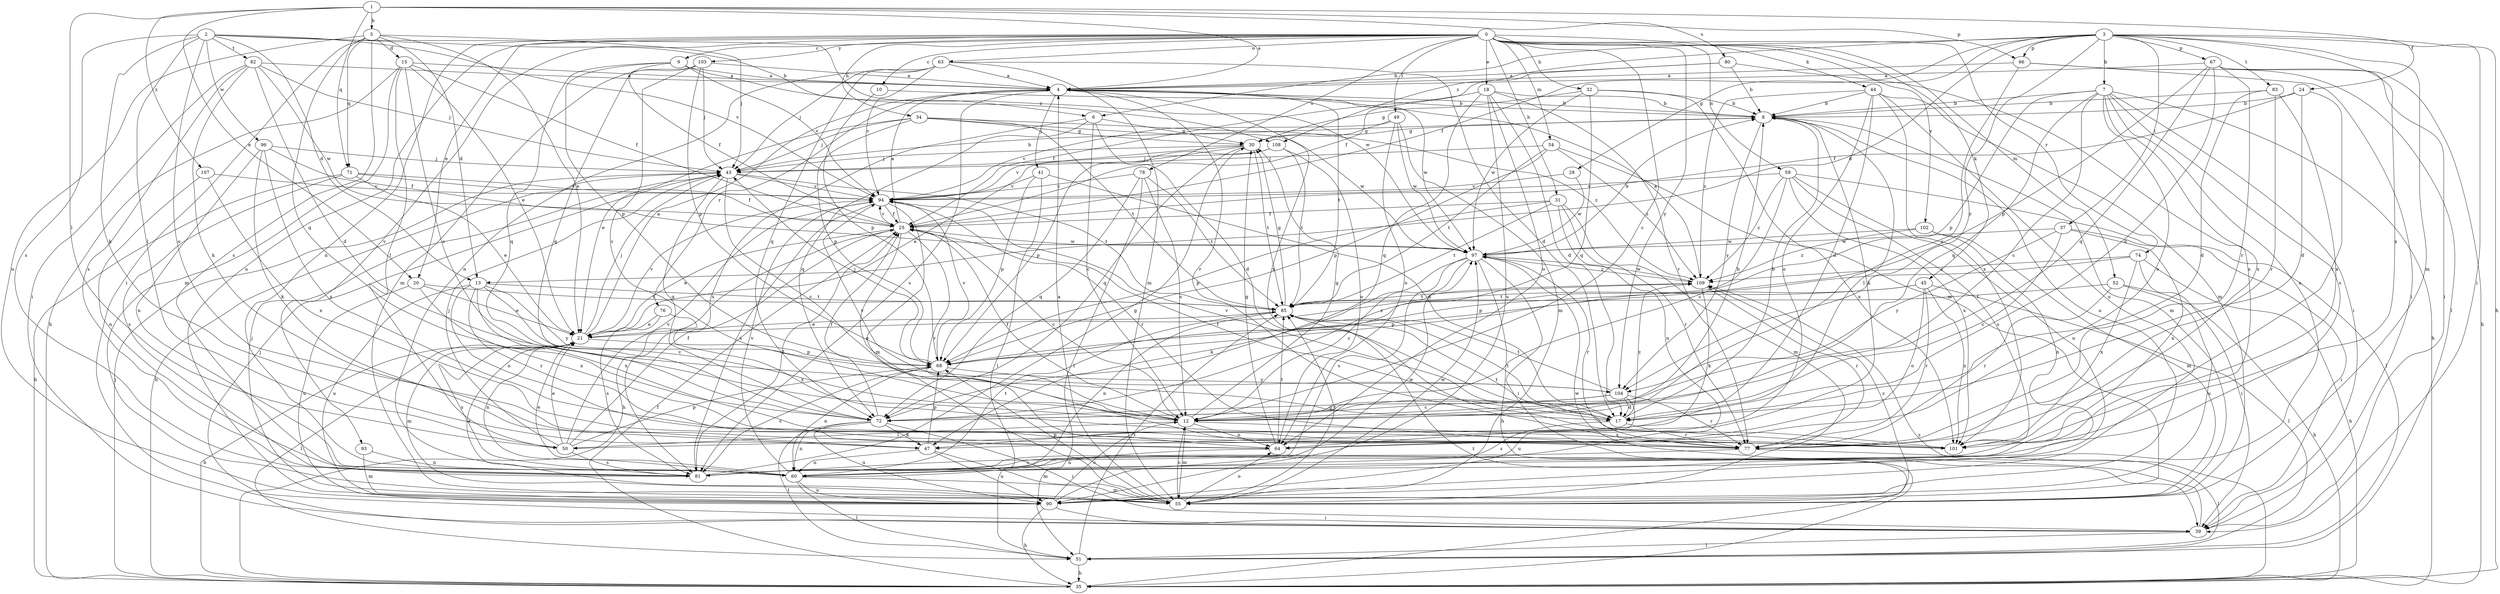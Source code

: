 strict digraph  {
0;
1;
2;
3;
4;
5;
6;
7;
8;
9;
10;
12;
13;
15;
17;
18;
20;
21;
24;
25;
28;
30;
31;
32;
34;
35;
37;
39;
41;
43;
44;
45;
47;
49;
50;
51;
52;
54;
55;
59;
60;
63;
64;
66;
67;
68;
71;
72;
74;
76;
77;
78;
80;
81;
82;
83;
85;
90;
93;
94;
96;
97;
101;
102;
103;
104;
107;
108;
109;
0 -> 9  [label=c];
0 -> 10  [label=c];
0 -> 12  [label=c];
0 -> 18  [label=e];
0 -> 20  [label=e];
0 -> 31  [label=h];
0 -> 32  [label=h];
0 -> 34  [label=h];
0 -> 44  [label=k];
0 -> 45  [label=k];
0 -> 49  [label=l];
0 -> 52  [label=m];
0 -> 54  [label=m];
0 -> 59  [label=n];
0 -> 60  [label=n];
0 -> 63  [label=o];
0 -> 74  [label=r];
0 -> 78  [label=s];
0 -> 90  [label=u];
0 -> 93  [label=v];
0 -> 102  [label=y];
0 -> 103  [label=y];
0 -> 104  [label=y];
1 -> 4  [label=a];
1 -> 5  [label=b];
1 -> 20  [label=e];
1 -> 24  [label=f];
1 -> 50  [label=l];
1 -> 66  [label=p];
1 -> 71  [label=q];
1 -> 80  [label=s];
1 -> 107  [label=z];
2 -> 6  [label=b];
2 -> 13  [label=d];
2 -> 47  [label=k];
2 -> 50  [label=l];
2 -> 64  [label=o];
2 -> 81  [label=s];
2 -> 82  [label=t];
2 -> 94  [label=v];
2 -> 96  [label=w];
2 -> 97  [label=w];
3 -> 6  [label=b];
3 -> 7  [label=b];
3 -> 13  [label=d];
3 -> 25  [label=f];
3 -> 28  [label=g];
3 -> 35  [label=h];
3 -> 37  [label=i];
3 -> 39  [label=i];
3 -> 55  [label=m];
3 -> 66  [label=p];
3 -> 67  [label=p];
3 -> 83  [label=t];
3 -> 101  [label=x];
3 -> 104  [label=y];
3 -> 108  [label=z];
4 -> 8  [label=b];
4 -> 41  [label=j];
4 -> 76  [label=r];
4 -> 77  [label=r];
4 -> 81  [label=s];
4 -> 85  [label=t];
4 -> 97  [label=w];
4 -> 101  [label=x];
5 -> 13  [label=d];
5 -> 15  [label=d];
5 -> 21  [label=e];
5 -> 39  [label=i];
5 -> 43  [label=j];
5 -> 71  [label=q];
5 -> 72  [label=q];
5 -> 81  [label=s];
5 -> 90  [label=u];
6 -> 12  [label=c];
6 -> 17  [label=d];
6 -> 30  [label=g];
6 -> 72  [label=q];
6 -> 81  [label=s];
7 -> 8  [label=b];
7 -> 12  [label=c];
7 -> 35  [label=h];
7 -> 39  [label=i];
7 -> 60  [label=n];
7 -> 64  [label=o];
7 -> 68  [label=p];
7 -> 72  [label=q];
7 -> 81  [label=s];
7 -> 101  [label=x];
8 -> 30  [label=g];
8 -> 47  [label=k];
8 -> 50  [label=l];
8 -> 55  [label=m];
8 -> 90  [label=u];
8 -> 104  [label=y];
9 -> 4  [label=a];
9 -> 25  [label=f];
9 -> 68  [label=p];
9 -> 72  [label=q];
9 -> 94  [label=v];
9 -> 108  [label=z];
10 -> 8  [label=b];
10 -> 68  [label=p];
12 -> 8  [label=b];
12 -> 25  [label=f];
12 -> 30  [label=g];
12 -> 50  [label=l];
12 -> 55  [label=m];
12 -> 64  [label=o];
12 -> 94  [label=v];
12 -> 101  [label=x];
13 -> 12  [label=c];
13 -> 64  [label=o];
13 -> 77  [label=r];
13 -> 85  [label=t];
13 -> 90  [label=u];
13 -> 101  [label=x];
13 -> 104  [label=y];
15 -> 4  [label=a];
15 -> 12  [label=c];
15 -> 21  [label=e];
15 -> 25  [label=f];
15 -> 35  [label=h];
15 -> 50  [label=l];
15 -> 55  [label=m];
17 -> 8  [label=b];
17 -> 25  [label=f];
17 -> 77  [label=r];
17 -> 81  [label=s];
17 -> 85  [label=t];
17 -> 94  [label=v];
17 -> 109  [label=z];
18 -> 8  [label=b];
18 -> 17  [label=d];
18 -> 25  [label=f];
18 -> 64  [label=o];
18 -> 72  [label=q];
18 -> 77  [label=r];
18 -> 90  [label=u];
20 -> 21  [label=e];
20 -> 85  [label=t];
20 -> 90  [label=u];
20 -> 101  [label=x];
21 -> 4  [label=a];
21 -> 35  [label=h];
21 -> 43  [label=j];
21 -> 51  [label=l];
21 -> 55  [label=m];
21 -> 60  [label=n];
21 -> 68  [label=p];
21 -> 81  [label=s];
21 -> 94  [label=v];
21 -> 109  [label=z];
24 -> 8  [label=b];
24 -> 17  [label=d];
24 -> 25  [label=f];
24 -> 77  [label=r];
25 -> 4  [label=a];
25 -> 12  [label=c];
25 -> 21  [label=e];
25 -> 35  [label=h];
25 -> 64  [label=o];
25 -> 77  [label=r];
25 -> 94  [label=v];
25 -> 97  [label=w];
28 -> 94  [label=v];
28 -> 97  [label=w];
30 -> 43  [label=j];
30 -> 68  [label=p];
30 -> 72  [label=q];
30 -> 85  [label=t];
30 -> 94  [label=v];
31 -> 25  [label=f];
31 -> 55  [label=m];
31 -> 60  [label=n];
31 -> 68  [label=p];
31 -> 77  [label=r];
31 -> 85  [label=t];
32 -> 8  [label=b];
32 -> 30  [label=g];
32 -> 55  [label=m];
32 -> 72  [label=q];
32 -> 97  [label=w];
34 -> 21  [label=e];
34 -> 30  [label=g];
34 -> 43  [label=j];
34 -> 68  [label=p];
34 -> 85  [label=t];
34 -> 97  [label=w];
34 -> 109  [label=z];
35 -> 25  [label=f];
35 -> 43  [label=j];
35 -> 85  [label=t];
35 -> 109  [label=z];
37 -> 12  [label=c];
37 -> 39  [label=i];
37 -> 97  [label=w];
37 -> 101  [label=x];
37 -> 104  [label=y];
39 -> 43  [label=j];
39 -> 51  [label=l];
39 -> 97  [label=w];
41 -> 17  [label=d];
41 -> 51  [label=l];
41 -> 68  [label=p];
41 -> 94  [label=v];
43 -> 8  [label=b];
43 -> 12  [label=c];
43 -> 35  [label=h];
43 -> 72  [label=q];
43 -> 85  [label=t];
43 -> 94  [label=v];
44 -> 8  [label=b];
44 -> 17  [label=d];
44 -> 55  [label=m];
44 -> 64  [label=o];
44 -> 90  [label=u];
44 -> 101  [label=x];
44 -> 109  [label=z];
45 -> 51  [label=l];
45 -> 64  [label=o];
45 -> 68  [label=p];
45 -> 77  [label=r];
45 -> 85  [label=t];
45 -> 101  [label=x];
47 -> 55  [label=m];
47 -> 60  [label=n];
47 -> 68  [label=p];
47 -> 90  [label=u];
49 -> 30  [label=g];
49 -> 55  [label=m];
49 -> 64  [label=o];
49 -> 94  [label=v];
49 -> 97  [label=w];
50 -> 21  [label=e];
50 -> 25  [label=f];
50 -> 43  [label=j];
50 -> 68  [label=p];
50 -> 81  [label=s];
50 -> 94  [label=v];
51 -> 35  [label=h];
51 -> 85  [label=t];
52 -> 35  [label=h];
52 -> 77  [label=r];
52 -> 85  [label=t];
52 -> 90  [label=u];
54 -> 43  [label=j];
54 -> 68  [label=p];
54 -> 85  [label=t];
54 -> 101  [label=x];
54 -> 109  [label=z];
55 -> 4  [label=a];
55 -> 12  [label=c];
55 -> 21  [label=e];
55 -> 64  [label=o];
55 -> 68  [label=p];
55 -> 85  [label=t];
55 -> 97  [label=w];
55 -> 109  [label=z];
59 -> 12  [label=c];
59 -> 51  [label=l];
59 -> 81  [label=s];
59 -> 90  [label=u];
59 -> 94  [label=v];
59 -> 101  [label=x];
59 -> 109  [label=z];
60 -> 21  [label=e];
60 -> 51  [label=l];
60 -> 55  [label=m];
60 -> 85  [label=t];
60 -> 90  [label=u];
60 -> 94  [label=v];
63 -> 4  [label=a];
63 -> 17  [label=d];
63 -> 43  [label=j];
63 -> 55  [label=m];
63 -> 60  [label=n];
63 -> 72  [label=q];
63 -> 94  [label=v];
64 -> 30  [label=g];
64 -> 60  [label=n];
64 -> 85  [label=t];
66 -> 4  [label=a];
66 -> 12  [label=c];
66 -> 39  [label=i];
66 -> 51  [label=l];
67 -> 4  [label=a];
67 -> 17  [label=d];
67 -> 35  [label=h];
67 -> 39  [label=i];
67 -> 68  [label=p];
67 -> 72  [label=q];
67 -> 77  [label=r];
68 -> 43  [label=j];
68 -> 60  [label=n];
68 -> 81  [label=s];
68 -> 94  [label=v];
68 -> 104  [label=y];
71 -> 21  [label=e];
71 -> 25  [label=f];
71 -> 35  [label=h];
71 -> 81  [label=s];
71 -> 94  [label=v];
72 -> 25  [label=f];
72 -> 39  [label=i];
72 -> 47  [label=k];
72 -> 51  [label=l];
72 -> 60  [label=n];
72 -> 90  [label=u];
74 -> 35  [label=h];
74 -> 39  [label=i];
74 -> 68  [label=p];
74 -> 101  [label=x];
74 -> 109  [label=z];
76 -> 21  [label=e];
76 -> 81  [label=s];
76 -> 101  [label=x];
77 -> 51  [label=l];
77 -> 81  [label=s];
78 -> 12  [label=c];
78 -> 51  [label=l];
78 -> 72  [label=q];
78 -> 85  [label=t];
78 -> 94  [label=v];
80 -> 4  [label=a];
80 -> 8  [label=b];
80 -> 25  [label=f];
80 -> 81  [label=s];
81 -> 25  [label=f];
81 -> 30  [label=g];
82 -> 4  [label=a];
82 -> 17  [label=d];
82 -> 39  [label=i];
82 -> 43  [label=j];
82 -> 47  [label=k];
82 -> 81  [label=s];
82 -> 97  [label=w];
83 -> 8  [label=b];
83 -> 17  [label=d];
83 -> 77  [label=r];
83 -> 101  [label=x];
85 -> 21  [label=e];
85 -> 30  [label=g];
85 -> 60  [label=n];
90 -> 12  [label=c];
90 -> 35  [label=h];
90 -> 39  [label=i];
90 -> 43  [label=j];
90 -> 97  [label=w];
93 -> 55  [label=m];
93 -> 60  [label=n];
94 -> 25  [label=f];
94 -> 55  [label=m];
94 -> 77  [label=r];
94 -> 81  [label=s];
96 -> 25  [label=f];
96 -> 43  [label=j];
96 -> 47  [label=k];
96 -> 60  [label=n];
96 -> 101  [label=x];
97 -> 8  [label=b];
97 -> 12  [label=c];
97 -> 35  [label=h];
97 -> 39  [label=i];
97 -> 47  [label=k];
97 -> 77  [label=r];
97 -> 81  [label=s];
97 -> 109  [label=z];
101 -> 85  [label=t];
102 -> 55  [label=m];
102 -> 60  [label=n];
102 -> 97  [label=w];
102 -> 109  [label=z];
103 -> 4  [label=a];
103 -> 12  [label=c];
103 -> 43  [label=j];
103 -> 55  [label=m];
103 -> 68  [label=p];
103 -> 72  [label=q];
104 -> 12  [label=c];
104 -> 17  [label=d];
104 -> 72  [label=q];
104 -> 77  [label=r];
104 -> 85  [label=t];
104 -> 90  [label=u];
107 -> 60  [label=n];
107 -> 94  [label=v];
107 -> 101  [label=x];
108 -> 21  [label=e];
108 -> 43  [label=j];
108 -> 64  [label=o];
108 -> 85  [label=t];
109 -> 4  [label=a];
109 -> 47  [label=k];
109 -> 77  [label=r];
109 -> 85  [label=t];
109 -> 97  [label=w];
}
